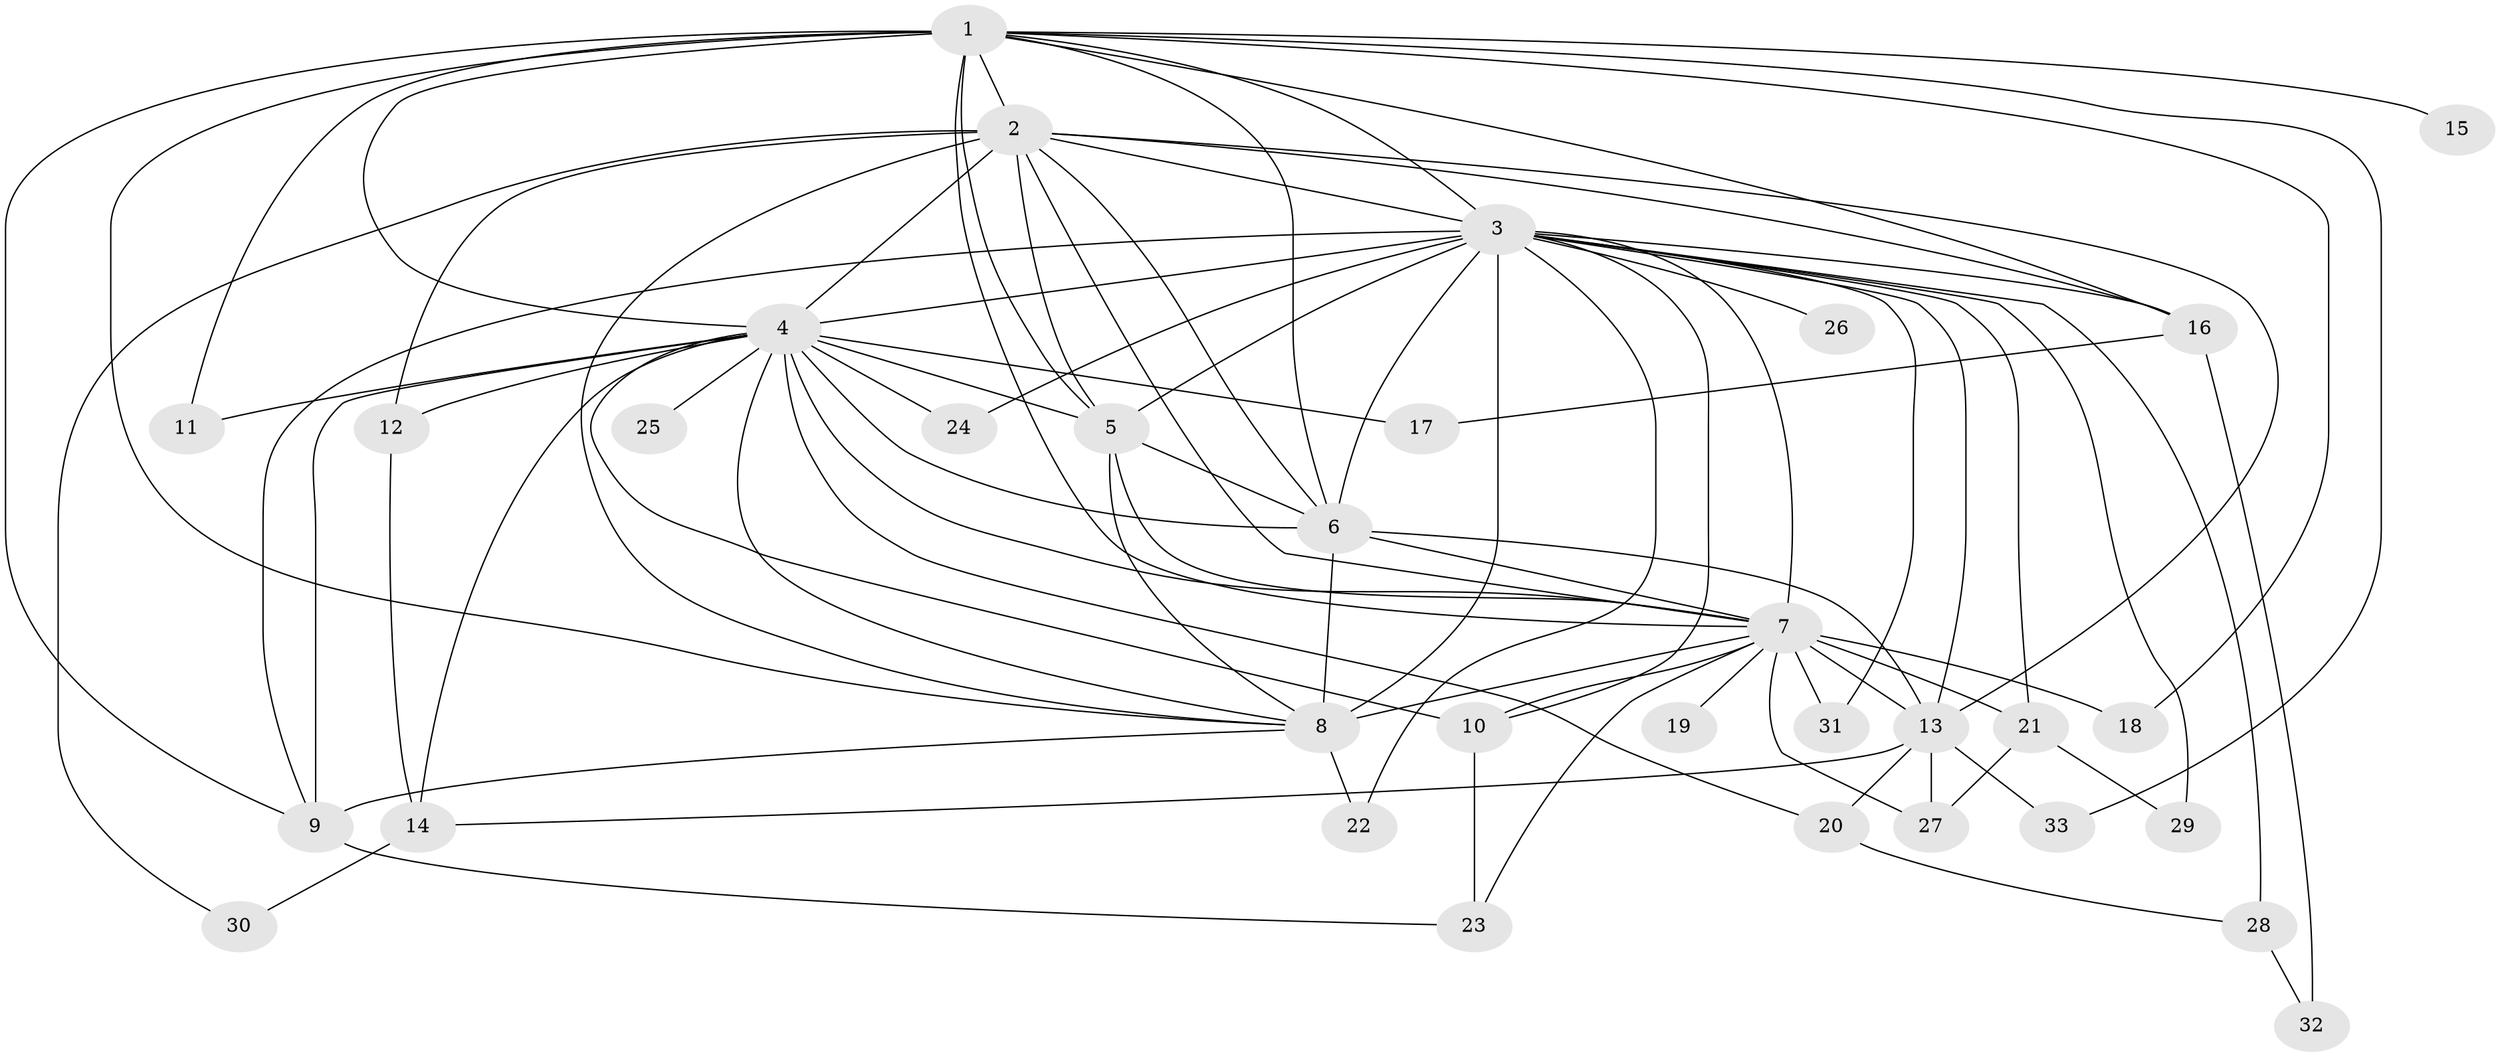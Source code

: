 // original degree distribution, {17: 0.015384615384615385, 18: 0.046153846153846156, 15: 0.03076923076923077, 11: 0.03076923076923077, 21: 0.015384615384615385, 24: 0.015384615384615385, 4: 0.06153846153846154, 3: 0.27692307692307694, 5: 0.03076923076923077, 2: 0.47692307692307695}
// Generated by graph-tools (version 1.1) at 2025/34/03/09/25 02:34:54]
// undirected, 33 vertices, 83 edges
graph export_dot {
graph [start="1"]
  node [color=gray90,style=filled];
  1;
  2;
  3;
  4;
  5;
  6;
  7;
  8;
  9;
  10;
  11;
  12;
  13;
  14;
  15;
  16;
  17;
  18;
  19;
  20;
  21;
  22;
  23;
  24;
  25;
  26;
  27;
  28;
  29;
  30;
  31;
  32;
  33;
  1 -- 2 [weight=2.0];
  1 -- 3 [weight=1.0];
  1 -- 4 [weight=2.0];
  1 -- 5 [weight=1.0];
  1 -- 6 [weight=1.0];
  1 -- 7 [weight=1.0];
  1 -- 8 [weight=2.0];
  1 -- 9 [weight=1.0];
  1 -- 11 [weight=1.0];
  1 -- 15 [weight=1.0];
  1 -- 16 [weight=1.0];
  1 -- 18 [weight=1.0];
  1 -- 33 [weight=1.0];
  2 -- 3 [weight=3.0];
  2 -- 4 [weight=3.0];
  2 -- 5 [weight=2.0];
  2 -- 6 [weight=1.0];
  2 -- 7 [weight=1.0];
  2 -- 8 [weight=2.0];
  2 -- 12 [weight=1.0];
  2 -- 13 [weight=1.0];
  2 -- 16 [weight=1.0];
  2 -- 30 [weight=1.0];
  3 -- 4 [weight=2.0];
  3 -- 5 [weight=2.0];
  3 -- 6 [weight=3.0];
  3 -- 7 [weight=2.0];
  3 -- 8 [weight=14.0];
  3 -- 9 [weight=1.0];
  3 -- 10 [weight=2.0];
  3 -- 13 [weight=3.0];
  3 -- 16 [weight=1.0];
  3 -- 21 [weight=1.0];
  3 -- 22 [weight=1.0];
  3 -- 24 [weight=1.0];
  3 -- 26 [weight=1.0];
  3 -- 28 [weight=1.0];
  3 -- 29 [weight=2.0];
  3 -- 31 [weight=1.0];
  4 -- 5 [weight=2.0];
  4 -- 6 [weight=2.0];
  4 -- 7 [weight=3.0];
  4 -- 8 [weight=4.0];
  4 -- 9 [weight=1.0];
  4 -- 10 [weight=1.0];
  4 -- 11 [weight=2.0];
  4 -- 12 [weight=1.0];
  4 -- 14 [weight=1.0];
  4 -- 17 [weight=1.0];
  4 -- 20 [weight=1.0];
  4 -- 24 [weight=1.0];
  4 -- 25 [weight=1.0];
  5 -- 6 [weight=2.0];
  5 -- 7 [weight=1.0];
  5 -- 8 [weight=2.0];
  6 -- 7 [weight=1.0];
  6 -- 8 [weight=3.0];
  6 -- 13 [weight=5.0];
  7 -- 8 [weight=2.0];
  7 -- 10 [weight=1.0];
  7 -- 13 [weight=1.0];
  7 -- 18 [weight=1.0];
  7 -- 19 [weight=1.0];
  7 -- 21 [weight=1.0];
  7 -- 23 [weight=1.0];
  7 -- 27 [weight=2.0];
  7 -- 31 [weight=1.0];
  8 -- 9 [weight=1.0];
  8 -- 22 [weight=1.0];
  9 -- 23 [weight=1.0];
  10 -- 23 [weight=1.0];
  12 -- 14 [weight=1.0];
  13 -- 14 [weight=1.0];
  13 -- 20 [weight=1.0];
  13 -- 27 [weight=1.0];
  13 -- 33 [weight=1.0];
  14 -- 30 [weight=1.0];
  16 -- 17 [weight=1.0];
  16 -- 32 [weight=1.0];
  20 -- 28 [weight=1.0];
  21 -- 27 [weight=1.0];
  21 -- 29 [weight=1.0];
  28 -- 32 [weight=1.0];
}
